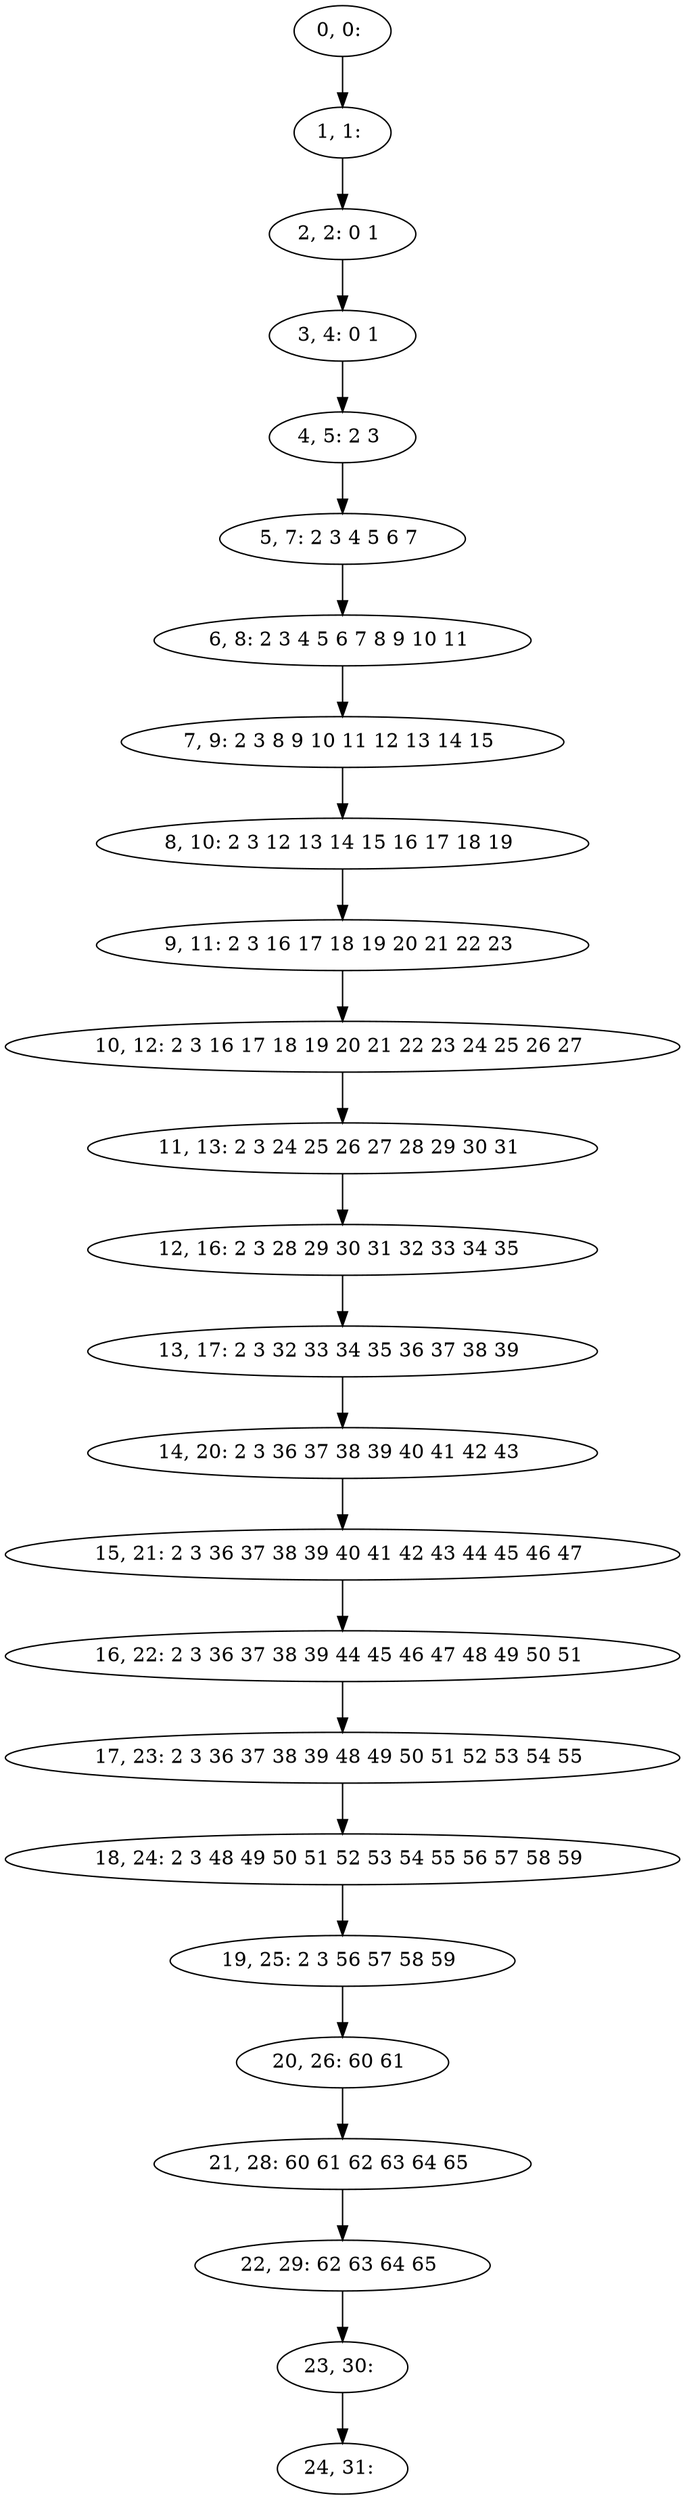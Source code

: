 digraph G {
0[label="0, 0: "];
1[label="1, 1: "];
2[label="2, 2: 0 1 "];
3[label="3, 4: 0 1 "];
4[label="4, 5: 2 3 "];
5[label="5, 7: 2 3 4 5 6 7 "];
6[label="6, 8: 2 3 4 5 6 7 8 9 10 11 "];
7[label="7, 9: 2 3 8 9 10 11 12 13 14 15 "];
8[label="8, 10: 2 3 12 13 14 15 16 17 18 19 "];
9[label="9, 11: 2 3 16 17 18 19 20 21 22 23 "];
10[label="10, 12: 2 3 16 17 18 19 20 21 22 23 24 25 26 27 "];
11[label="11, 13: 2 3 24 25 26 27 28 29 30 31 "];
12[label="12, 16: 2 3 28 29 30 31 32 33 34 35 "];
13[label="13, 17: 2 3 32 33 34 35 36 37 38 39 "];
14[label="14, 20: 2 3 36 37 38 39 40 41 42 43 "];
15[label="15, 21: 2 3 36 37 38 39 40 41 42 43 44 45 46 47 "];
16[label="16, 22: 2 3 36 37 38 39 44 45 46 47 48 49 50 51 "];
17[label="17, 23: 2 3 36 37 38 39 48 49 50 51 52 53 54 55 "];
18[label="18, 24: 2 3 48 49 50 51 52 53 54 55 56 57 58 59 "];
19[label="19, 25: 2 3 56 57 58 59 "];
20[label="20, 26: 60 61 "];
21[label="21, 28: 60 61 62 63 64 65 "];
22[label="22, 29: 62 63 64 65 "];
23[label="23, 30: "];
24[label="24, 31: "];
0->1 ;
1->2 ;
2->3 ;
3->4 ;
4->5 ;
5->6 ;
6->7 ;
7->8 ;
8->9 ;
9->10 ;
10->11 ;
11->12 ;
12->13 ;
13->14 ;
14->15 ;
15->16 ;
16->17 ;
17->18 ;
18->19 ;
19->20 ;
20->21 ;
21->22 ;
22->23 ;
23->24 ;
}
